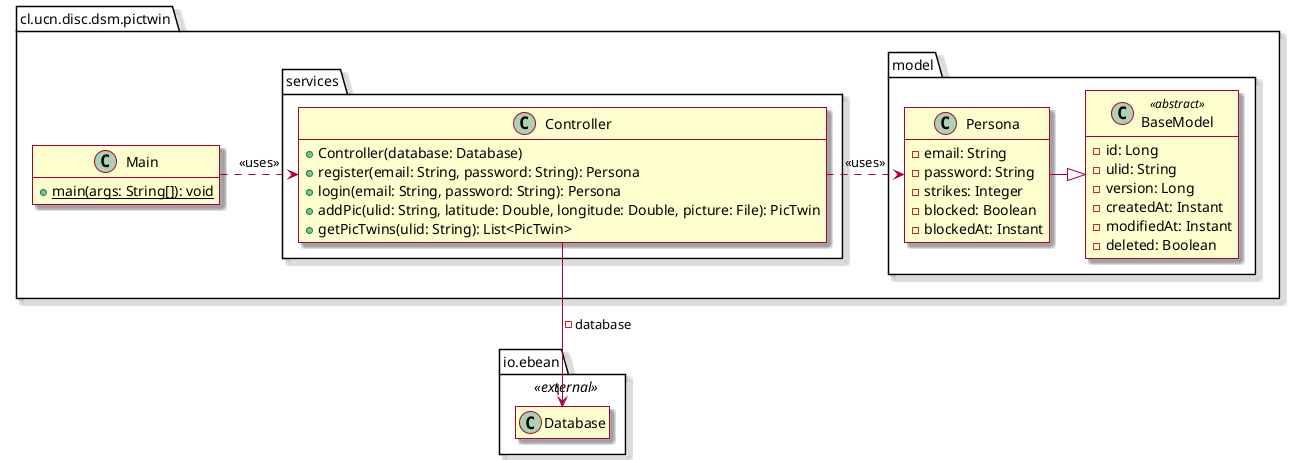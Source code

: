 @startuml
skin rose
hide empty method
' left to right direction
set separator none
allow_mixing
hide empty members

package io.ebean <<external>> {
    class Database {
    }
}

package cl.ucn.disc.dsm.pictwin {

    package model {

        class BaseModel <<abstract>> {
            - id: Long
            - ulid: String
            - version: Long
            - createdAt: Instant
            - modifiedAt: Instant
            - deleted: Boolean
        }

        class Persona {
            - email: String
            - password: String
            - strikes: Integer
            - blocked: Boolean
            - blockedAt: Instant
        }
        Persona -|> BaseModel
    }

    package services {

        class Controller {
            + Controller(database: Database)
            + register(email: String, password: String): Persona
            + login(email: String, password: String): Persona
            + addPic(ulid: String, latitude: Double, longitude: Double, picture: File): PicTwin
            + getPicTwins(ulid: String): List<PicTwin>
        }
        Controller --> "1" Database:  - database
        Controller .> Persona: <<uses>>
    }

    class Main {
        + {static} main(args: String[]): void
    }
    Main .> Controller: <<uses>>

}

@enduml